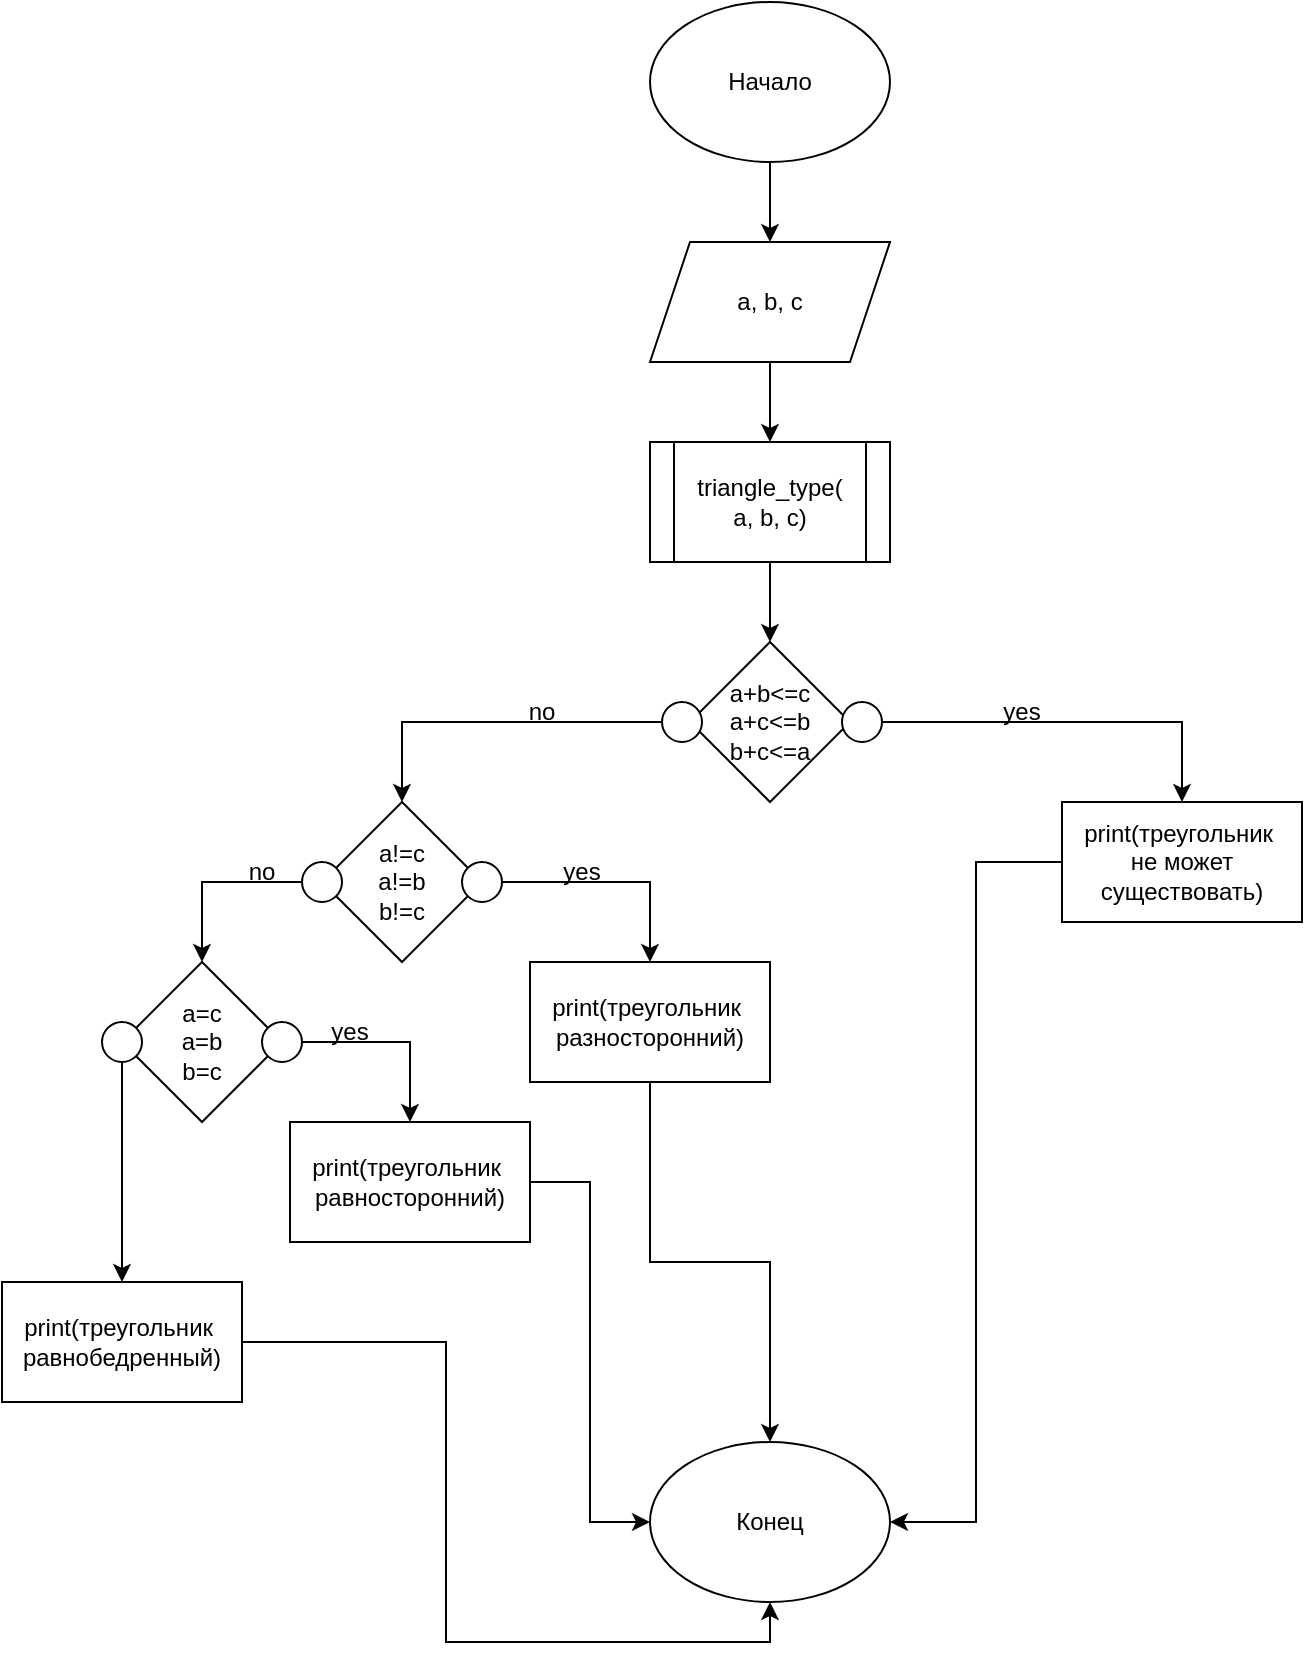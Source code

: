 <mxfile version="17.4.6" type="device"><diagram id="BQT1x9mN58cDrml-ImfK" name="Page-1"><mxGraphModel dx="1422" dy="762" grid="1" gridSize="10" guides="1" tooltips="1" connect="1" arrows="1" fold="1" page="1" pageScale="1" pageWidth="827" pageHeight="1169" math="0" shadow="0"><root><mxCell id="0"/><mxCell id="1" parent="0"/><mxCell id="TJfLoG1hRXB9vS4Govlb-3" value="" style="edgeStyle=orthogonalEdgeStyle;rounded=0;orthogonalLoop=1;jettySize=auto;html=1;" parent="1" source="TJfLoG1hRXB9vS4Govlb-1" target="TJfLoG1hRXB9vS4Govlb-2" edge="1"><mxGeometry relative="1" as="geometry"/></mxCell><mxCell id="TJfLoG1hRXB9vS4Govlb-1" value="Начало" style="ellipse;whiteSpace=wrap;html=1;" parent="1" vertex="1"><mxGeometry x="354" width="120" height="80" as="geometry"/></mxCell><mxCell id="TJfLoG1hRXB9vS4Govlb-5" value="" style="edgeStyle=orthogonalEdgeStyle;rounded=0;orthogonalLoop=1;jettySize=auto;html=1;" parent="1" source="TJfLoG1hRXB9vS4Govlb-2" target="TJfLoG1hRXB9vS4Govlb-4" edge="1"><mxGeometry relative="1" as="geometry"/></mxCell><mxCell id="TJfLoG1hRXB9vS4Govlb-2" value="a, b, c" style="shape=parallelogram;perimeter=parallelogramPerimeter;whiteSpace=wrap;html=1;fixedSize=1;" parent="1" vertex="1"><mxGeometry x="354" y="120" width="120" height="60" as="geometry"/></mxCell><mxCell id="TJfLoG1hRXB9vS4Govlb-7" value="" style="edgeStyle=orthogonalEdgeStyle;rounded=0;orthogonalLoop=1;jettySize=auto;html=1;" parent="1" source="TJfLoG1hRXB9vS4Govlb-4" target="TJfLoG1hRXB9vS4Govlb-6" edge="1"><mxGeometry relative="1" as="geometry"/></mxCell><mxCell id="TJfLoG1hRXB9vS4Govlb-4" value="triangle_type(&lt;br&gt;a, b, c)" style="shape=process;whiteSpace=wrap;html=1;backgroundOutline=1;" parent="1" vertex="1"><mxGeometry x="354" y="220" width="120" height="60" as="geometry"/></mxCell><mxCell id="S2uIsj53jTuJvvPSDaw7-5" style="edgeStyle=orthogonalEdgeStyle;rounded=0;orthogonalLoop=1;jettySize=auto;html=1;entryX=0.5;entryY=0;entryDx=0;entryDy=0;" edge="1" parent="1" source="TJfLoG1hRXB9vS4Govlb-6" target="S2uIsj53jTuJvvPSDaw7-4"><mxGeometry relative="1" as="geometry"/></mxCell><mxCell id="TJfLoG1hRXB9vS4Govlb-6" value="a+b&amp;lt;=c&lt;br&gt;a+c&amp;lt;=b&lt;br&gt;b+c&amp;lt;=a" style="rhombus;whiteSpace=wrap;html=1;" parent="1" vertex="1"><mxGeometry x="374" y="320" width="80" height="80" as="geometry"/></mxCell><mxCell id="S2uIsj53jTuJvvPSDaw7-9" style="edgeStyle=orthogonalEdgeStyle;rounded=0;orthogonalLoop=1;jettySize=auto;html=1;entryX=0.5;entryY=0;entryDx=0;entryDy=0;" edge="1" parent="1" source="S2uIsj53jTuJvvPSDaw7-1" target="S2uIsj53jTuJvvPSDaw7-8"><mxGeometry relative="1" as="geometry"/></mxCell><mxCell id="S2uIsj53jTuJvvPSDaw7-1" value="" style="ellipse;whiteSpace=wrap;html=1;aspect=fixed;" vertex="1" parent="1"><mxGeometry x="360" y="350" width="20" height="20" as="geometry"/></mxCell><mxCell id="S2uIsj53jTuJvvPSDaw7-2" value="" style="ellipse;whiteSpace=wrap;html=1;aspect=fixed;" vertex="1" parent="1"><mxGeometry x="450" y="350" width="20" height="20" as="geometry"/></mxCell><mxCell id="S2uIsj53jTuJvvPSDaw7-27" style="edgeStyle=orthogonalEdgeStyle;rounded=0;orthogonalLoop=1;jettySize=auto;html=1;entryX=1;entryY=0.5;entryDx=0;entryDy=0;" edge="1" parent="1" source="S2uIsj53jTuJvvPSDaw7-4" target="S2uIsj53jTuJvvPSDaw7-26"><mxGeometry relative="1" as="geometry"/></mxCell><mxCell id="S2uIsj53jTuJvvPSDaw7-4" value="print(треугольник&amp;nbsp;&lt;br&gt;не может&lt;br&gt;существовать)" style="rounded=0;whiteSpace=wrap;html=1;" vertex="1" parent="1"><mxGeometry x="560" y="400" width="120" height="60" as="geometry"/></mxCell><mxCell id="S2uIsj53jTuJvvPSDaw7-6" value="yes" style="text;html=1;strokeColor=none;fillColor=none;align=center;verticalAlign=middle;whiteSpace=wrap;rounded=0;" vertex="1" parent="1"><mxGeometry x="510" y="340" width="60" height="30" as="geometry"/></mxCell><mxCell id="S2uIsj53jTuJvvPSDaw7-8" value="&lt;span&gt;a!=c&lt;/span&gt;&lt;br&gt;&lt;span&gt;a!=b&lt;/span&gt;&lt;br&gt;&lt;span&gt;b!=c&lt;/span&gt;" style="rhombus;whiteSpace=wrap;html=1;" vertex="1" parent="1"><mxGeometry x="190" y="400" width="80" height="80" as="geometry"/></mxCell><mxCell id="S2uIsj53jTuJvvPSDaw7-10" value="no" style="text;html=1;strokeColor=none;fillColor=none;align=center;verticalAlign=middle;whiteSpace=wrap;rounded=0;" vertex="1" parent="1"><mxGeometry x="270" y="340" width="60" height="30" as="geometry"/></mxCell><mxCell id="S2uIsj53jTuJvvPSDaw7-14" style="edgeStyle=orthogonalEdgeStyle;rounded=0;orthogonalLoop=1;jettySize=auto;html=1;entryX=0.5;entryY=0;entryDx=0;entryDy=0;" edge="1" parent="1" source="S2uIsj53jTuJvvPSDaw7-11" target="S2uIsj53jTuJvvPSDaw7-13"><mxGeometry relative="1" as="geometry"/></mxCell><mxCell id="S2uIsj53jTuJvvPSDaw7-11" value="" style="ellipse;whiteSpace=wrap;html=1;aspect=fixed;" vertex="1" parent="1"><mxGeometry x="260" y="430" width="20" height="20" as="geometry"/></mxCell><mxCell id="S2uIsj53jTuJvvPSDaw7-17" style="edgeStyle=orthogonalEdgeStyle;rounded=0;orthogonalLoop=1;jettySize=auto;html=1;entryX=0.5;entryY=0;entryDx=0;entryDy=0;" edge="1" parent="1" source="S2uIsj53jTuJvvPSDaw7-12" target="S2uIsj53jTuJvvPSDaw7-16"><mxGeometry relative="1" as="geometry"/></mxCell><mxCell id="S2uIsj53jTuJvvPSDaw7-12" value="" style="ellipse;whiteSpace=wrap;html=1;aspect=fixed;" vertex="1" parent="1"><mxGeometry x="180" y="430" width="20" height="20" as="geometry"/></mxCell><mxCell id="S2uIsj53jTuJvvPSDaw7-28" style="edgeStyle=orthogonalEdgeStyle;rounded=0;orthogonalLoop=1;jettySize=auto;html=1;" edge="1" parent="1" source="S2uIsj53jTuJvvPSDaw7-13" target="S2uIsj53jTuJvvPSDaw7-26"><mxGeometry relative="1" as="geometry"/></mxCell><mxCell id="S2uIsj53jTuJvvPSDaw7-13" value="print(треугольник&amp;nbsp;&lt;br&gt;разносторонний)" style="rounded=0;whiteSpace=wrap;html=1;" vertex="1" parent="1"><mxGeometry x="294" y="480" width="120" height="60" as="geometry"/></mxCell><mxCell id="S2uIsj53jTuJvvPSDaw7-15" value="yes" style="text;html=1;strokeColor=none;fillColor=none;align=center;verticalAlign=middle;whiteSpace=wrap;rounded=0;" vertex="1" parent="1"><mxGeometry x="290" y="420" width="60" height="30" as="geometry"/></mxCell><mxCell id="S2uIsj53jTuJvvPSDaw7-16" value="&lt;span&gt;a=c&lt;/span&gt;&lt;br&gt;&lt;span&gt;a=b&lt;/span&gt;&lt;br&gt;&lt;span&gt;b=c&lt;/span&gt;" style="rhombus;whiteSpace=wrap;html=1;" vertex="1" parent="1"><mxGeometry x="90" y="480" width="80" height="80" as="geometry"/></mxCell><mxCell id="S2uIsj53jTuJvvPSDaw7-18" value="no" style="text;html=1;strokeColor=none;fillColor=none;align=center;verticalAlign=middle;whiteSpace=wrap;rounded=0;" vertex="1" parent="1"><mxGeometry x="130" y="420" width="60" height="30" as="geometry"/></mxCell><mxCell id="S2uIsj53jTuJvvPSDaw7-22" style="edgeStyle=orthogonalEdgeStyle;rounded=0;orthogonalLoop=1;jettySize=auto;html=1;entryX=0.5;entryY=0;entryDx=0;entryDy=0;" edge="1" parent="1" source="S2uIsj53jTuJvvPSDaw7-19" target="S2uIsj53jTuJvvPSDaw7-21"><mxGeometry relative="1" as="geometry"><Array as="points"><mxPoint x="234" y="520"/></Array></mxGeometry></mxCell><mxCell id="S2uIsj53jTuJvvPSDaw7-19" value="" style="ellipse;whiteSpace=wrap;html=1;aspect=fixed;" vertex="1" parent="1"><mxGeometry x="160" y="510" width="20" height="20" as="geometry"/></mxCell><mxCell id="S2uIsj53jTuJvvPSDaw7-25" style="edgeStyle=orthogonalEdgeStyle;rounded=0;orthogonalLoop=1;jettySize=auto;html=1;entryX=0.5;entryY=0;entryDx=0;entryDy=0;" edge="1" parent="1" source="S2uIsj53jTuJvvPSDaw7-20" target="S2uIsj53jTuJvvPSDaw7-24"><mxGeometry relative="1" as="geometry"/></mxCell><mxCell id="S2uIsj53jTuJvvPSDaw7-20" value="" style="ellipse;whiteSpace=wrap;html=1;aspect=fixed;" vertex="1" parent="1"><mxGeometry x="80" y="510" width="20" height="20" as="geometry"/></mxCell><mxCell id="S2uIsj53jTuJvvPSDaw7-29" style="edgeStyle=orthogonalEdgeStyle;rounded=0;orthogonalLoop=1;jettySize=auto;html=1;entryX=0;entryY=0.5;entryDx=0;entryDy=0;" edge="1" parent="1" source="S2uIsj53jTuJvvPSDaw7-21" target="S2uIsj53jTuJvvPSDaw7-26"><mxGeometry relative="1" as="geometry"/></mxCell><mxCell id="S2uIsj53jTuJvvPSDaw7-21" value="print(треугольник&amp;nbsp;&lt;br&gt;равносторонний)" style="rounded=0;whiteSpace=wrap;html=1;" vertex="1" parent="1"><mxGeometry x="174" y="560" width="120" height="60" as="geometry"/></mxCell><mxCell id="S2uIsj53jTuJvvPSDaw7-23" value="yes" style="text;html=1;strokeColor=none;fillColor=none;align=center;verticalAlign=middle;whiteSpace=wrap;rounded=0;" vertex="1" parent="1"><mxGeometry x="174" y="500" width="60" height="30" as="geometry"/></mxCell><mxCell id="S2uIsj53jTuJvvPSDaw7-30" style="edgeStyle=orthogonalEdgeStyle;rounded=0;orthogonalLoop=1;jettySize=auto;html=1;entryX=0.5;entryY=1;entryDx=0;entryDy=0;" edge="1" parent="1" source="S2uIsj53jTuJvvPSDaw7-24" target="S2uIsj53jTuJvvPSDaw7-26"><mxGeometry relative="1" as="geometry"/></mxCell><mxCell id="S2uIsj53jTuJvvPSDaw7-24" value="print(треугольник&amp;nbsp;&lt;br&gt;равнобедренный)" style="rounded=0;whiteSpace=wrap;html=1;" vertex="1" parent="1"><mxGeometry x="30" y="640" width="120" height="60" as="geometry"/></mxCell><mxCell id="S2uIsj53jTuJvvPSDaw7-26" value="Конец" style="ellipse;whiteSpace=wrap;html=1;" vertex="1" parent="1"><mxGeometry x="354" y="720" width="120" height="80" as="geometry"/></mxCell></root></mxGraphModel></diagram></mxfile>